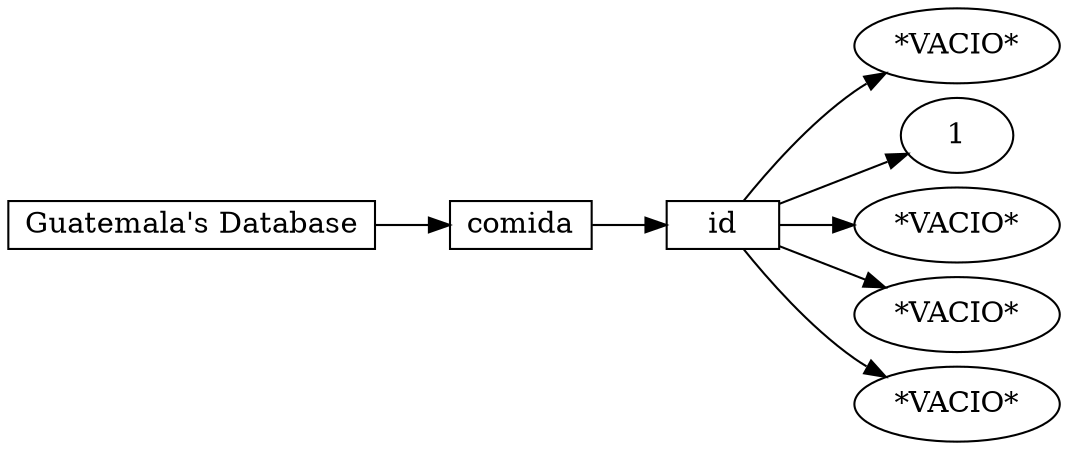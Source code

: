 digraph G {
     nodesep=.1;
     rankdir=LR;
     node0 [label="Guatemala's Database", shape=record, height=.1];
     node0 -> node1;
     node1 [label="comida", shape=record, height=.1];
     node1 -> node2;
     node2 [label="id", shape=record, height=.1];
     node2 -> node3;
     node3 [label="*VACIO*"];
     node2 -> node4;
     node4 [label="1"];
     node2 -> node5;
     node5 [label="*VACIO*"];
     node2 -> node6;
     node6 [label="*VACIO*"];
     node2 -> node7;
     node7 [label="*VACIO*"];
}